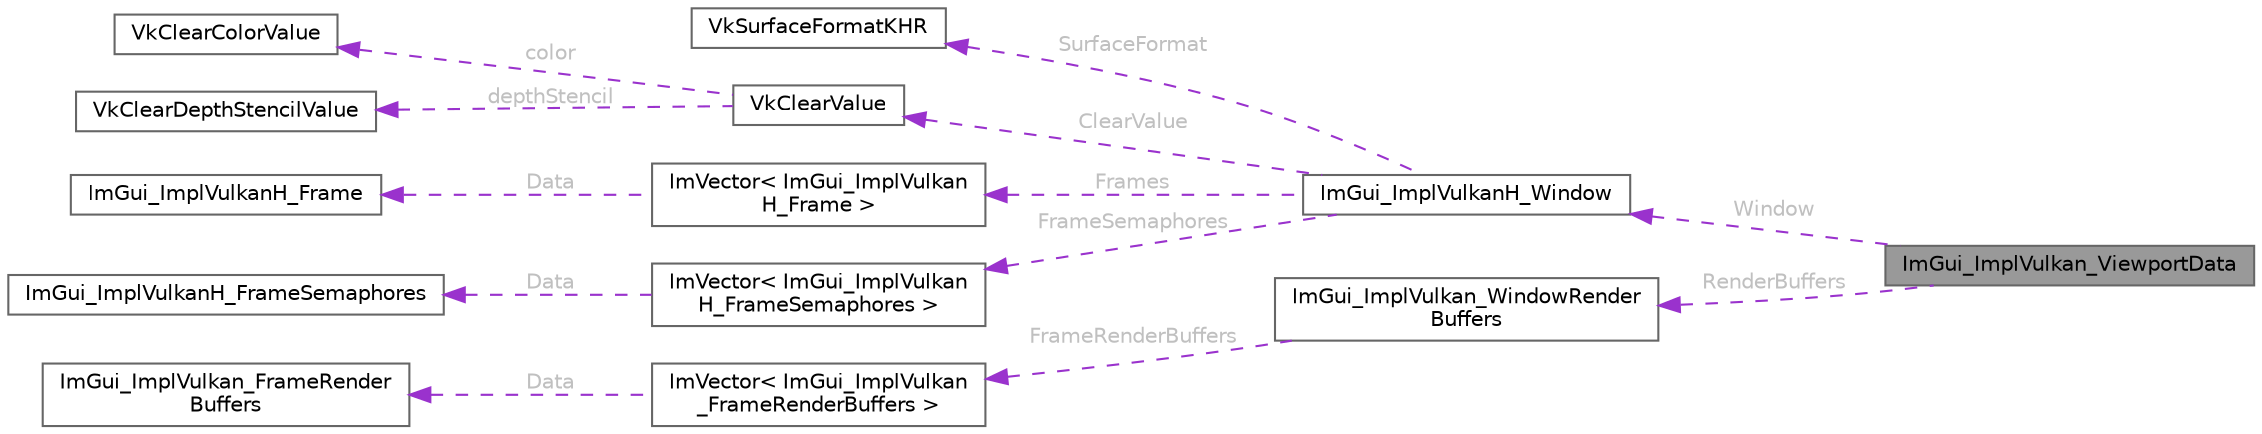 digraph "ImGui_ImplVulkan_ViewportData"
{
 // LATEX_PDF_SIZE
  bgcolor="transparent";
  edge [fontname=Helvetica,fontsize=10,labelfontname=Helvetica,labelfontsize=10];
  node [fontname=Helvetica,fontsize=10,shape=box,height=0.2,width=0.4];
  rankdir="LR";
  Node1 [id="Node000001",label="ImGui_ImplVulkan_ViewportData",height=0.2,width=0.4,color="gray40", fillcolor="grey60", style="filled", fontcolor="black",tooltip=" "];
  Node2 -> Node1 [id="edge13_Node000001_Node000002",dir="back",color="darkorchid3",style="dashed",tooltip=" ",label=" Window",fontcolor="grey" ];
  Node2 [id="Node000002",label="ImGui_ImplVulkanH_Window",height=0.2,width=0.4,color="gray40", fillcolor="white", style="filled",URL="$struct_im_gui___impl_vulkan_h___window.html",tooltip=" "];
  Node3 -> Node2 [id="edge14_Node000002_Node000003",dir="back",color="darkorchid3",style="dashed",tooltip=" ",label=" SurfaceFormat",fontcolor="grey" ];
  Node3 [id="Node000003",label="VkSurfaceFormatKHR",height=0.2,width=0.4,color="gray40", fillcolor="white", style="filled",URL="$struct_vk_surface_format_k_h_r.html",tooltip=" "];
  Node4 -> Node2 [id="edge15_Node000002_Node000004",dir="back",color="darkorchid3",style="dashed",tooltip=" ",label=" ClearValue",fontcolor="grey" ];
  Node4 [id="Node000004",label="VkClearValue",height=0.2,width=0.4,color="gray40", fillcolor="white", style="filled",URL="$union_vk_clear_value.html",tooltip=" "];
  Node5 -> Node4 [id="edge16_Node000004_Node000005",dir="back",color="darkorchid3",style="dashed",tooltip=" ",label=" color",fontcolor="grey" ];
  Node5 [id="Node000005",label="VkClearColorValue",height=0.2,width=0.4,color="gray40", fillcolor="white", style="filled",URL="$union_vk_clear_color_value.html",tooltip=" "];
  Node6 -> Node4 [id="edge17_Node000004_Node000006",dir="back",color="darkorchid3",style="dashed",tooltip=" ",label=" depthStencil",fontcolor="grey" ];
  Node6 [id="Node000006",label="VkClearDepthStencilValue",height=0.2,width=0.4,color="gray40", fillcolor="white", style="filled",URL="$struct_vk_clear_depth_stencil_value.html",tooltip=" "];
  Node7 -> Node2 [id="edge18_Node000002_Node000007",dir="back",color="darkorchid3",style="dashed",tooltip=" ",label=" Frames",fontcolor="grey" ];
  Node7 [id="Node000007",label="ImVector\< ImGui_ImplVulkan\lH_Frame \>",height=0.2,width=0.4,color="gray40", fillcolor="white", style="filled",URL="$struct_im_vector.html",tooltip=" "];
  Node8 -> Node7 [id="edge19_Node000007_Node000008",dir="back",color="darkorchid3",style="dashed",tooltip=" ",label=" Data",fontcolor="grey" ];
  Node8 [id="Node000008",label="ImGui_ImplVulkanH_Frame",height=0.2,width=0.4,color="gray40", fillcolor="white", style="filled",URL="$struct_im_gui___impl_vulkan_h___frame.html",tooltip=" "];
  Node9 -> Node2 [id="edge20_Node000002_Node000009",dir="back",color="darkorchid3",style="dashed",tooltip=" ",label=" FrameSemaphores",fontcolor="grey" ];
  Node9 [id="Node000009",label="ImVector\< ImGui_ImplVulkan\lH_FrameSemaphores \>",height=0.2,width=0.4,color="gray40", fillcolor="white", style="filled",URL="$struct_im_vector.html",tooltip=" "];
  Node10 -> Node9 [id="edge21_Node000009_Node000010",dir="back",color="darkorchid3",style="dashed",tooltip=" ",label=" Data",fontcolor="grey" ];
  Node10 [id="Node000010",label="ImGui_ImplVulkanH_FrameSemaphores",height=0.2,width=0.4,color="gray40", fillcolor="white", style="filled",URL="$struct_im_gui___impl_vulkan_h___frame_semaphores.html",tooltip=" "];
  Node11 -> Node1 [id="edge22_Node000001_Node000011",dir="back",color="darkorchid3",style="dashed",tooltip=" ",label=" RenderBuffers",fontcolor="grey" ];
  Node11 [id="Node000011",label="ImGui_ImplVulkan_WindowRender\lBuffers",height=0.2,width=0.4,color="gray40", fillcolor="white", style="filled",URL="$struct_im_gui___impl_vulkan___window_render_buffers.html",tooltip=" "];
  Node12 -> Node11 [id="edge23_Node000011_Node000012",dir="back",color="darkorchid3",style="dashed",tooltip=" ",label=" FrameRenderBuffers",fontcolor="grey" ];
  Node12 [id="Node000012",label="ImVector\< ImGui_ImplVulkan\l_FrameRenderBuffers \>",height=0.2,width=0.4,color="gray40", fillcolor="white", style="filled",URL="$struct_im_vector.html",tooltip=" "];
  Node13 -> Node12 [id="edge24_Node000012_Node000013",dir="back",color="darkorchid3",style="dashed",tooltip=" ",label=" Data",fontcolor="grey" ];
  Node13 [id="Node000013",label="ImGui_ImplVulkan_FrameRender\lBuffers",height=0.2,width=0.4,color="gray40", fillcolor="white", style="filled",URL="$struct_im_gui___impl_vulkan___frame_render_buffers.html",tooltip=" "];
}
